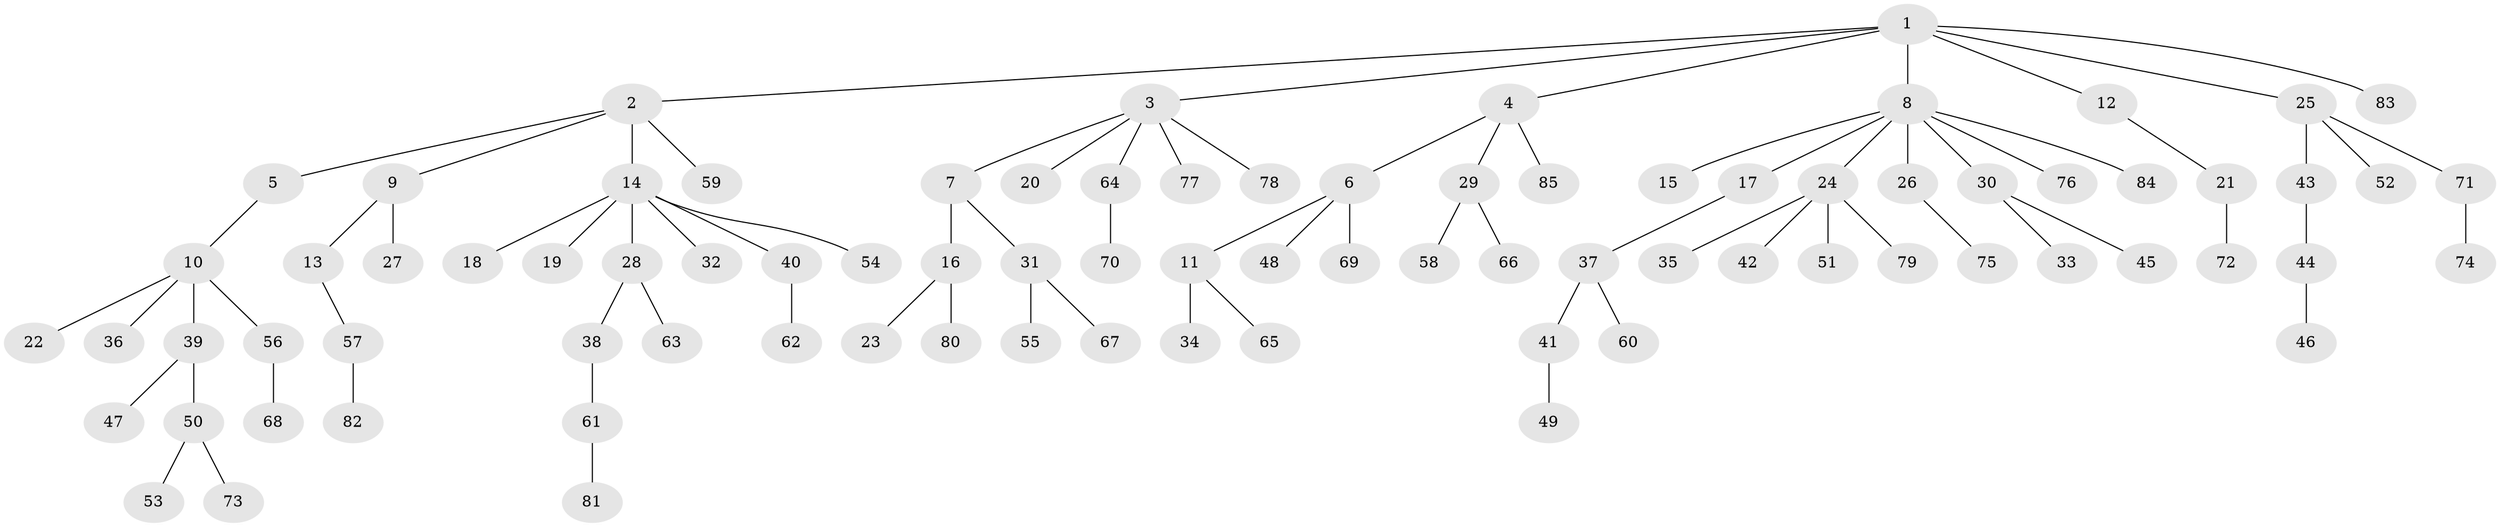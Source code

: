 // coarse degree distribution, {7: 0.034482758620689655, 5: 0.06896551724137931, 3: 0.06896551724137931, 2: 0.20689655172413793, 6: 0.017241379310344827, 1: 0.5862068965517241, 4: 0.017241379310344827}
// Generated by graph-tools (version 1.1) at 2025/24/03/03/25 07:24:08]
// undirected, 85 vertices, 84 edges
graph export_dot {
graph [start="1"]
  node [color=gray90,style=filled];
  1;
  2;
  3;
  4;
  5;
  6;
  7;
  8;
  9;
  10;
  11;
  12;
  13;
  14;
  15;
  16;
  17;
  18;
  19;
  20;
  21;
  22;
  23;
  24;
  25;
  26;
  27;
  28;
  29;
  30;
  31;
  32;
  33;
  34;
  35;
  36;
  37;
  38;
  39;
  40;
  41;
  42;
  43;
  44;
  45;
  46;
  47;
  48;
  49;
  50;
  51;
  52;
  53;
  54;
  55;
  56;
  57;
  58;
  59;
  60;
  61;
  62;
  63;
  64;
  65;
  66;
  67;
  68;
  69;
  70;
  71;
  72;
  73;
  74;
  75;
  76;
  77;
  78;
  79;
  80;
  81;
  82;
  83;
  84;
  85;
  1 -- 2;
  1 -- 3;
  1 -- 4;
  1 -- 8;
  1 -- 12;
  1 -- 25;
  1 -- 83;
  2 -- 5;
  2 -- 9;
  2 -- 14;
  2 -- 59;
  3 -- 7;
  3 -- 20;
  3 -- 64;
  3 -- 77;
  3 -- 78;
  4 -- 6;
  4 -- 29;
  4 -- 85;
  5 -- 10;
  6 -- 11;
  6 -- 48;
  6 -- 69;
  7 -- 16;
  7 -- 31;
  8 -- 15;
  8 -- 17;
  8 -- 24;
  8 -- 26;
  8 -- 30;
  8 -- 76;
  8 -- 84;
  9 -- 13;
  9 -- 27;
  10 -- 22;
  10 -- 36;
  10 -- 39;
  10 -- 56;
  11 -- 34;
  11 -- 65;
  12 -- 21;
  13 -- 57;
  14 -- 18;
  14 -- 19;
  14 -- 28;
  14 -- 32;
  14 -- 40;
  14 -- 54;
  16 -- 23;
  16 -- 80;
  17 -- 37;
  21 -- 72;
  24 -- 35;
  24 -- 42;
  24 -- 51;
  24 -- 79;
  25 -- 43;
  25 -- 52;
  25 -- 71;
  26 -- 75;
  28 -- 38;
  28 -- 63;
  29 -- 58;
  29 -- 66;
  30 -- 33;
  30 -- 45;
  31 -- 55;
  31 -- 67;
  37 -- 41;
  37 -- 60;
  38 -- 61;
  39 -- 47;
  39 -- 50;
  40 -- 62;
  41 -- 49;
  43 -- 44;
  44 -- 46;
  50 -- 53;
  50 -- 73;
  56 -- 68;
  57 -- 82;
  61 -- 81;
  64 -- 70;
  71 -- 74;
}
